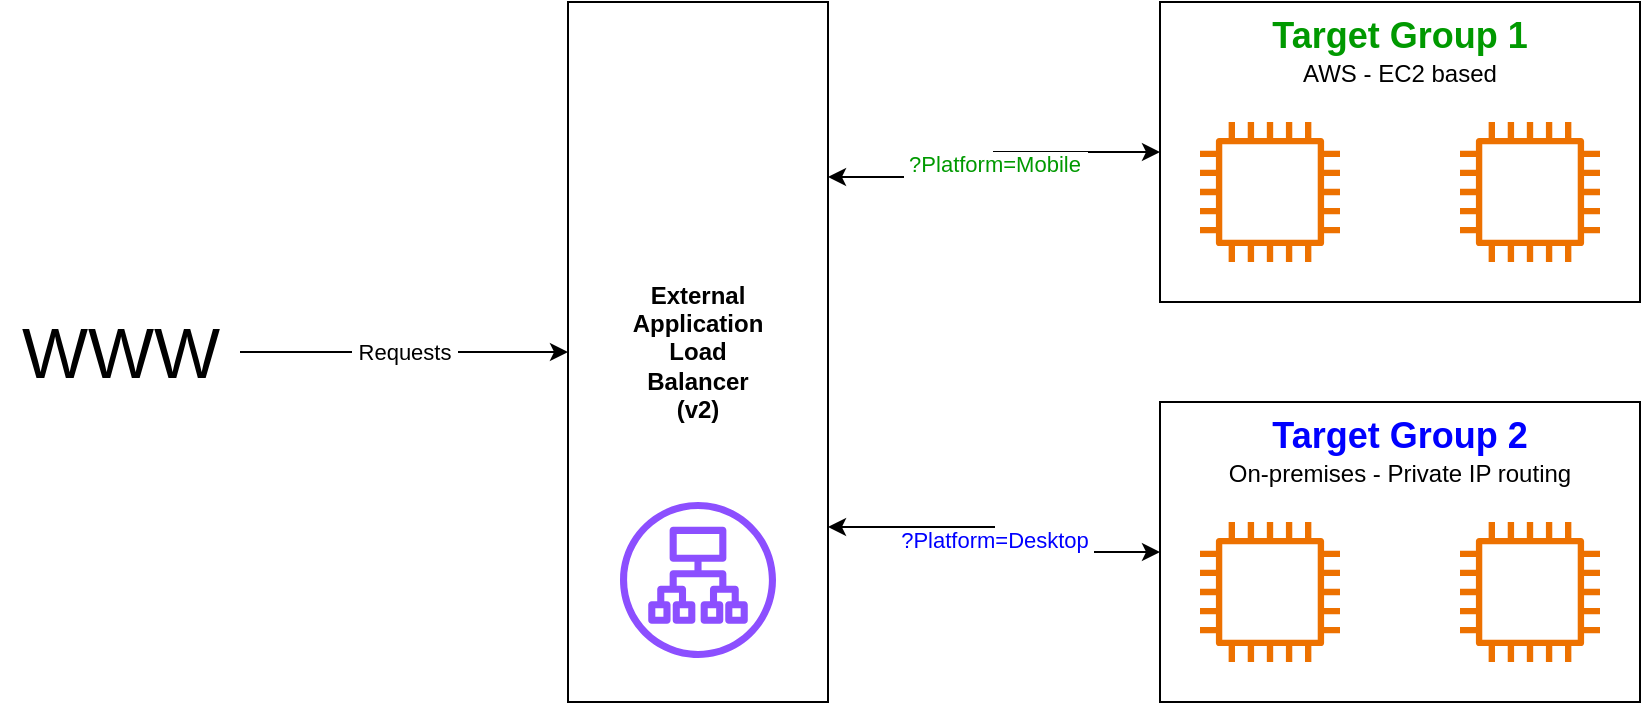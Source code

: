 <mxfile version="26.0.4">
  <diagram name="Page-1" id="5Ee2OPFk20WyHXcFip5t">
    <mxGraphModel dx="1114" dy="1027" grid="1" gridSize="10" guides="1" tooltips="1" connect="1" arrows="1" fold="1" page="1" pageScale="1" pageWidth="850" pageHeight="1100" math="0" shadow="0">
      <root>
        <mxCell id="0" />
        <mxCell id="1" parent="0" />
        <mxCell id="SzuIg_dEkGIzHL59Hy_L-1" value="&amp;nbsp;?Platform=Mobile&amp;nbsp;" style="rounded=0;orthogonalLoop=1;jettySize=auto;html=1;exitX=1;exitY=0.25;exitDx=0;exitDy=0;entryX=0;entryY=0.5;entryDx=0;entryDy=0;startArrow=classic;startFill=1;edgeStyle=orthogonalEdgeStyle;fontColor=#009900;" edge="1" parent="1" source="SzuIg_dEkGIzHL59Hy_L-3" target="SzuIg_dEkGIzHL59Hy_L-5">
          <mxGeometry relative="1" as="geometry" />
        </mxCell>
        <mxCell id="SzuIg_dEkGIzHL59Hy_L-2" value="&amp;nbsp;?Platform=Desktop&amp;nbsp;" style="rounded=0;orthogonalLoop=1;jettySize=auto;html=1;exitX=1;exitY=0.75;exitDx=0;exitDy=0;entryX=0;entryY=0.5;entryDx=0;entryDy=0;startArrow=classic;startFill=1;edgeStyle=orthogonalEdgeStyle;fontColor=#0000FF;" edge="1" parent="1" source="SzuIg_dEkGIzHL59Hy_L-3" target="SzuIg_dEkGIzHL59Hy_L-18">
          <mxGeometry relative="1" as="geometry">
            <mxPoint x="710" y="565" as="targetPoint" />
          </mxGeometry>
        </mxCell>
        <mxCell id="SzuIg_dEkGIzHL59Hy_L-3" value="External&lt;div&gt;Application&lt;/div&gt;&lt;div&gt;Load&lt;/div&gt;&lt;div&gt;Balancer&lt;/div&gt;&lt;div&gt;(v2)&lt;/div&gt;" style="rounded=0;whiteSpace=wrap;html=1;fontStyle=1" vertex="1" parent="1">
          <mxGeometry x="414" y="290" width="130" height="350" as="geometry" />
        </mxCell>
        <mxCell id="SzuIg_dEkGIzHL59Hy_L-4" value="" style="sketch=0;outlineConnect=0;fontColor=#232F3E;gradientColor=none;fillColor=#8C4FFF;strokeColor=none;dashed=0;verticalLabelPosition=bottom;verticalAlign=top;align=center;html=1;fontSize=12;fontStyle=0;aspect=fixed;pointerEvents=1;shape=mxgraph.aws4.application_load_balancer;" vertex="1" parent="1">
          <mxGeometry x="440" y="540" width="78" height="78" as="geometry" />
        </mxCell>
        <mxCell id="SzuIg_dEkGIzHL59Hy_L-5" value="&lt;font style=&quot;color: rgb(0, 153, 0); font-size: 18px;&quot;&gt;&lt;b&gt;Target Group 1&lt;/b&gt;&lt;/font&gt;&lt;div&gt;AWS - EC2 based&lt;/div&gt;" style="rounded=0;whiteSpace=wrap;html=1;verticalAlign=top;" vertex="1" parent="1">
          <mxGeometry x="710" y="290" width="240" height="150" as="geometry" />
        </mxCell>
        <mxCell id="SzuIg_dEkGIzHL59Hy_L-6" value="" style="sketch=0;outlineConnect=0;fontColor=#232F3E;gradientColor=none;fillColor=#ED7100;strokeColor=none;dashed=0;verticalLabelPosition=bottom;verticalAlign=top;align=center;html=1;fontSize=12;fontStyle=0;aspect=fixed;pointerEvents=1;shape=mxgraph.aws4.instance2;" vertex="1" parent="1">
          <mxGeometry x="730" y="350" width="70" height="70" as="geometry" />
        </mxCell>
        <mxCell id="SzuIg_dEkGIzHL59Hy_L-7" value="" style="sketch=0;outlineConnect=0;fontColor=#232F3E;gradientColor=none;fillColor=#ED7100;strokeColor=none;dashed=0;verticalLabelPosition=bottom;verticalAlign=top;align=center;html=1;fontSize=12;fontStyle=0;aspect=fixed;pointerEvents=1;shape=mxgraph.aws4.instance2;" vertex="1" parent="1">
          <mxGeometry x="860" y="350" width="70" height="70" as="geometry" />
        </mxCell>
        <mxCell id="SzuIg_dEkGIzHL59Hy_L-13" value="&amp;nbsp;Requests&amp;nbsp;" style="edgeStyle=orthogonalEdgeStyle;rounded=0;orthogonalLoop=1;jettySize=auto;html=1;entryX=0;entryY=0.5;entryDx=0;entryDy=0;" edge="1" parent="1" source="SzuIg_dEkGIzHL59Hy_L-14" target="SzuIg_dEkGIzHL59Hy_L-3">
          <mxGeometry x="-0.003" relative="1" as="geometry">
            <mxPoint as="offset" />
          </mxGeometry>
        </mxCell>
        <mxCell id="SzuIg_dEkGIzHL59Hy_L-14" value="WWW" style="text;html=1;align=center;verticalAlign=middle;resizable=0;points=[];autosize=1;strokeColor=none;fillColor=none;fontSize=35;" vertex="1" parent="1">
          <mxGeometry x="130" y="435" width="120" height="60" as="geometry" />
        </mxCell>
        <mxCell id="SzuIg_dEkGIzHL59Hy_L-18" value="&lt;font style=&quot;font-size: 18px; color: rgb(0, 0, 255);&quot;&gt;&lt;b style=&quot;&quot;&gt;Target Group 2&lt;/b&gt;&lt;/font&gt;&lt;div&gt;On-premises - Private IP routing&lt;/div&gt;" style="rounded=0;whiteSpace=wrap;html=1;verticalAlign=top;" vertex="1" parent="1">
          <mxGeometry x="710" y="490" width="240" height="150" as="geometry" />
        </mxCell>
        <mxCell id="SzuIg_dEkGIzHL59Hy_L-19" value="" style="sketch=0;outlineConnect=0;fontColor=#232F3E;gradientColor=none;fillColor=#ED7100;strokeColor=none;dashed=0;verticalLabelPosition=bottom;verticalAlign=top;align=center;html=1;fontSize=12;fontStyle=0;aspect=fixed;pointerEvents=1;shape=mxgraph.aws4.instance2;" vertex="1" parent="1">
          <mxGeometry x="730" y="550" width="70" height="70" as="geometry" />
        </mxCell>
        <mxCell id="SzuIg_dEkGIzHL59Hy_L-20" value="" style="sketch=0;outlineConnect=0;fontColor=#232F3E;gradientColor=none;fillColor=#ED7100;strokeColor=none;dashed=0;verticalLabelPosition=bottom;verticalAlign=top;align=center;html=1;fontSize=12;fontStyle=0;aspect=fixed;pointerEvents=1;shape=mxgraph.aws4.instance2;" vertex="1" parent="1">
          <mxGeometry x="860" y="550" width="70" height="70" as="geometry" />
        </mxCell>
      </root>
    </mxGraphModel>
  </diagram>
</mxfile>
